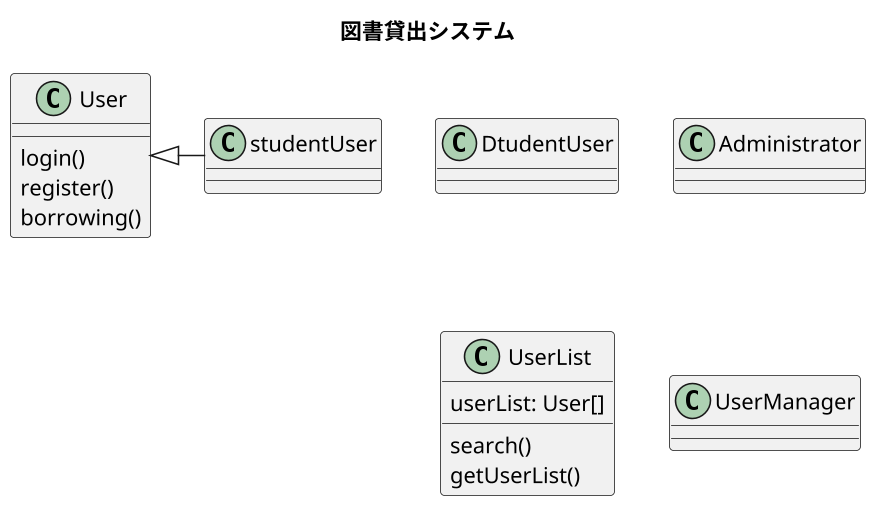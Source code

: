 @startuml

title 図書貸出システム
skinparam dpi 150

class User
class DtudentUser
class Administrator

class UserList
class UserManager

User <|- studentUser

User : login()
User : register()
User : borrowing()

UserList : userList: User[]
UserList : search()
UserList : getUserList()

@enduml